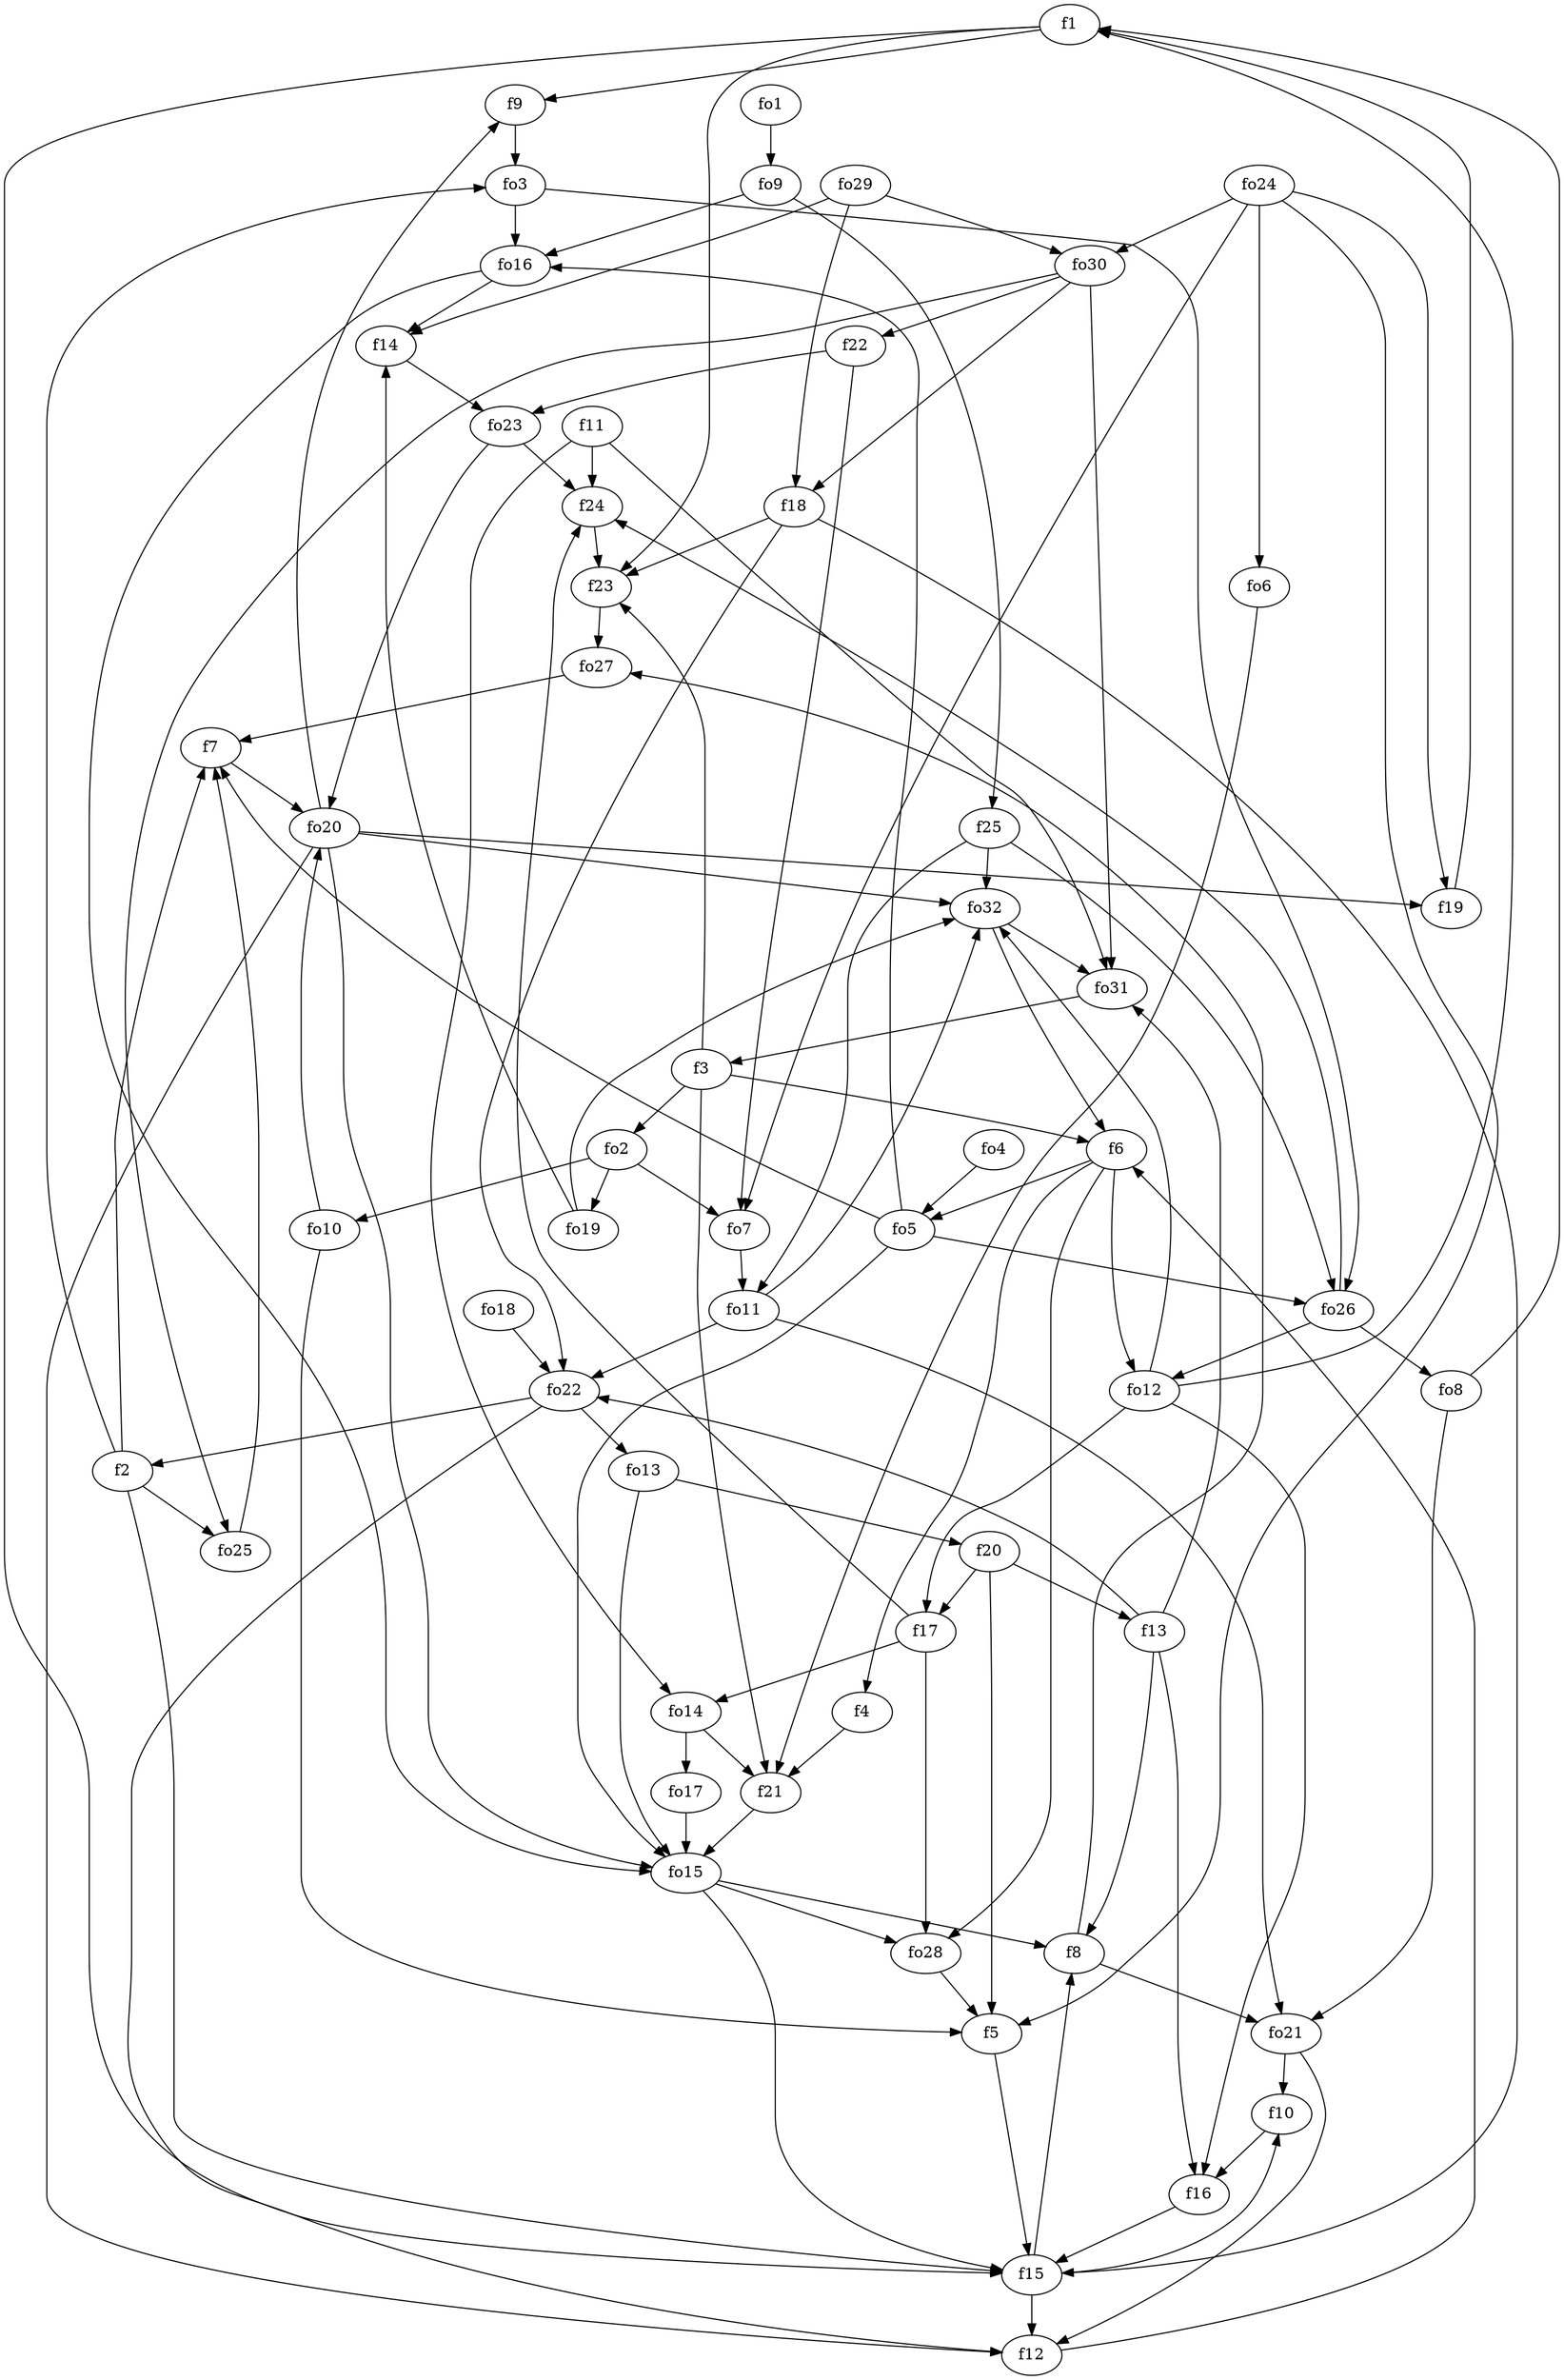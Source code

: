 strict digraph  {
f1;
f2;
f3;
f4;
f5;
f6;
f7;
f8;
f9;
f10;
f11;
f12;
f13;
f14;
f15;
f16;
f17;
f18;
f19;
f20;
f21;
f22;
f23;
f24;
f25;
fo1;
fo2;
fo3;
fo4;
fo5;
fo6;
fo7;
fo8;
fo9;
fo10;
fo11;
fo12;
fo13;
fo14;
fo15;
fo16;
fo17;
fo18;
fo19;
fo20;
fo21;
fo22;
fo23;
fo24;
fo25;
fo26;
fo27;
fo28;
fo29;
fo30;
fo31;
fo32;
f1 -> f15  [weight=2];
f1 -> f23  [weight=2];
f1 -> f9  [weight=2];
f2 -> f7  [weight=2];
f2 -> fo25  [weight=2];
f2 -> fo3  [weight=2];
f2 -> f15  [weight=2];
f3 -> f6  [weight=2];
f3 -> f21  [weight=2];
f3 -> fo2  [weight=2];
f3 -> f23  [weight=2];
f4 -> f21  [weight=2];
f5 -> f15  [weight=2];
f6 -> fo5  [weight=2];
f6 -> f4  [weight=2];
f6 -> fo12  [weight=2];
f6 -> fo28  [weight=2];
f7 -> fo20  [weight=2];
f8 -> fo27  [weight=2];
f8 -> fo21  [weight=2];
f9 -> fo3  [weight=2];
f10 -> f16  [weight=2];
f11 -> fo14  [weight=2];
f11 -> fo31  [weight=2];
f11 -> f24  [weight=2];
f12 -> f6  [weight=2];
f13 -> f8  [weight=2];
f13 -> fo22  [weight=2];
f13 -> f16  [weight=2];
f13 -> fo31  [weight=2];
f14 -> fo23  [weight=2];
f15 -> f8  [weight=2];
f15 -> f12  [weight=2];
f15 -> f10  [weight=2];
f16 -> f15  [weight=2];
f17 -> fo28  [weight=2];
f17 -> fo14  [weight=2];
f17 -> f24  [weight=2];
f18 -> f15  [weight=2];
f18 -> f23  [weight=2];
f18 -> fo22  [weight=2];
f19 -> f1  [weight=2];
f20 -> f17  [weight=2];
f20 -> f5  [weight=2];
f20 -> f13  [weight=2];
f21 -> fo15  [weight=2];
f22 -> fo7  [weight=2];
f22 -> fo23  [weight=2];
f23 -> fo27  [weight=2];
f24 -> f23  [weight=2];
f25 -> fo26  [weight=2];
f25 -> fo32  [weight=2];
f25 -> fo11  [weight=2];
fo1 -> fo9  [weight=2];
fo2 -> fo7  [weight=2];
fo2 -> fo10  [weight=2];
fo2 -> fo19  [weight=2];
fo3 -> fo26  [weight=2];
fo3 -> fo16  [weight=2];
fo4 -> fo5  [weight=2];
fo5 -> fo16  [weight=2];
fo5 -> fo26  [weight=2];
fo5 -> f7  [weight=2];
fo5 -> fo15  [weight=2];
fo6 -> f21  [weight=2];
fo7 -> fo11  [weight=2];
fo8 -> f1  [weight=2];
fo8 -> fo21  [weight=2];
fo9 -> f25  [weight=2];
fo9 -> fo16  [weight=2];
fo10 -> f5  [weight=2];
fo10 -> fo20  [weight=2];
fo11 -> fo21  [weight=2];
fo11 -> fo22  [weight=2];
fo11 -> fo32  [weight=2];
fo12 -> f1  [weight=2];
fo12 -> f17  [weight=2];
fo12 -> fo32  [weight=2];
fo12 -> f16  [weight=2];
fo13 -> fo15  [weight=2];
fo13 -> f20  [weight=2];
fo14 -> fo17  [weight=2];
fo14 -> f21  [weight=2];
fo15 -> f8  [weight=2];
fo15 -> f15  [weight=2];
fo15 -> fo28  [weight=2];
fo16 -> f14  [weight=2];
fo16 -> fo15  [weight=2];
fo17 -> fo15  [weight=2];
fo18 -> fo22  [weight=2];
fo19 -> fo32  [weight=2];
fo19 -> f14  [weight=2];
fo20 -> fo32  [weight=2];
fo20 -> fo15  [weight=2];
fo20 -> f9  [weight=2];
fo20 -> f19  [weight=2];
fo20 -> f12  [weight=2];
fo21 -> f10  [weight=2];
fo21 -> f12  [weight=2];
fo22 -> fo13  [weight=2];
fo22 -> f12  [weight=2];
fo22 -> f2  [weight=2];
fo23 -> fo20  [weight=2];
fo23 -> f24  [weight=2];
fo24 -> fo30  [weight=2];
fo24 -> f19  [weight=2];
fo24 -> fo7  [weight=2];
fo24 -> fo6  [weight=2];
fo24 -> f5  [weight=2];
fo25 -> f7  [weight=2];
fo26 -> fo8  [weight=2];
fo26 -> fo12  [weight=2];
fo26 -> f24  [weight=2];
fo27 -> f7  [weight=2];
fo28 -> f5  [weight=2];
fo29 -> fo30  [weight=2];
fo29 -> f18  [weight=2];
fo29 -> f14  [weight=2];
fo30 -> f18  [weight=2];
fo30 -> f22  [weight=2];
fo30 -> fo25  [weight=2];
fo30 -> fo31  [weight=2];
fo31 -> f3  [weight=2];
fo32 -> f6  [weight=2];
fo32 -> fo31  [weight=2];
}
